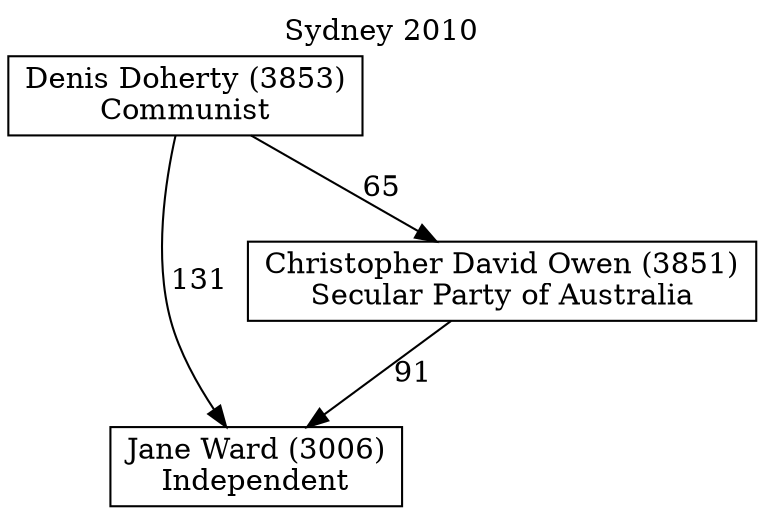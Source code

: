 // House preference flow
digraph "Jane Ward (3006)_Sydney_2010" {
	graph [label="Sydney 2010" labelloc=t mclimit=10]
	node [shape=box]
	"Jane Ward (3006)" [label="Jane Ward (3006)
Independent"]
	"Christopher David Owen (3851)" [label="Christopher David Owen (3851)
Secular Party of Australia"]
	"Denis Doherty (3853)" [label="Denis Doherty (3853)
Communist"]
	"Christopher David Owen (3851)" -> "Jane Ward (3006)" [label=91]
	"Denis Doherty (3853)" -> "Christopher David Owen (3851)" [label=65]
	"Denis Doherty (3853)" -> "Jane Ward (3006)" [label=131]
}
